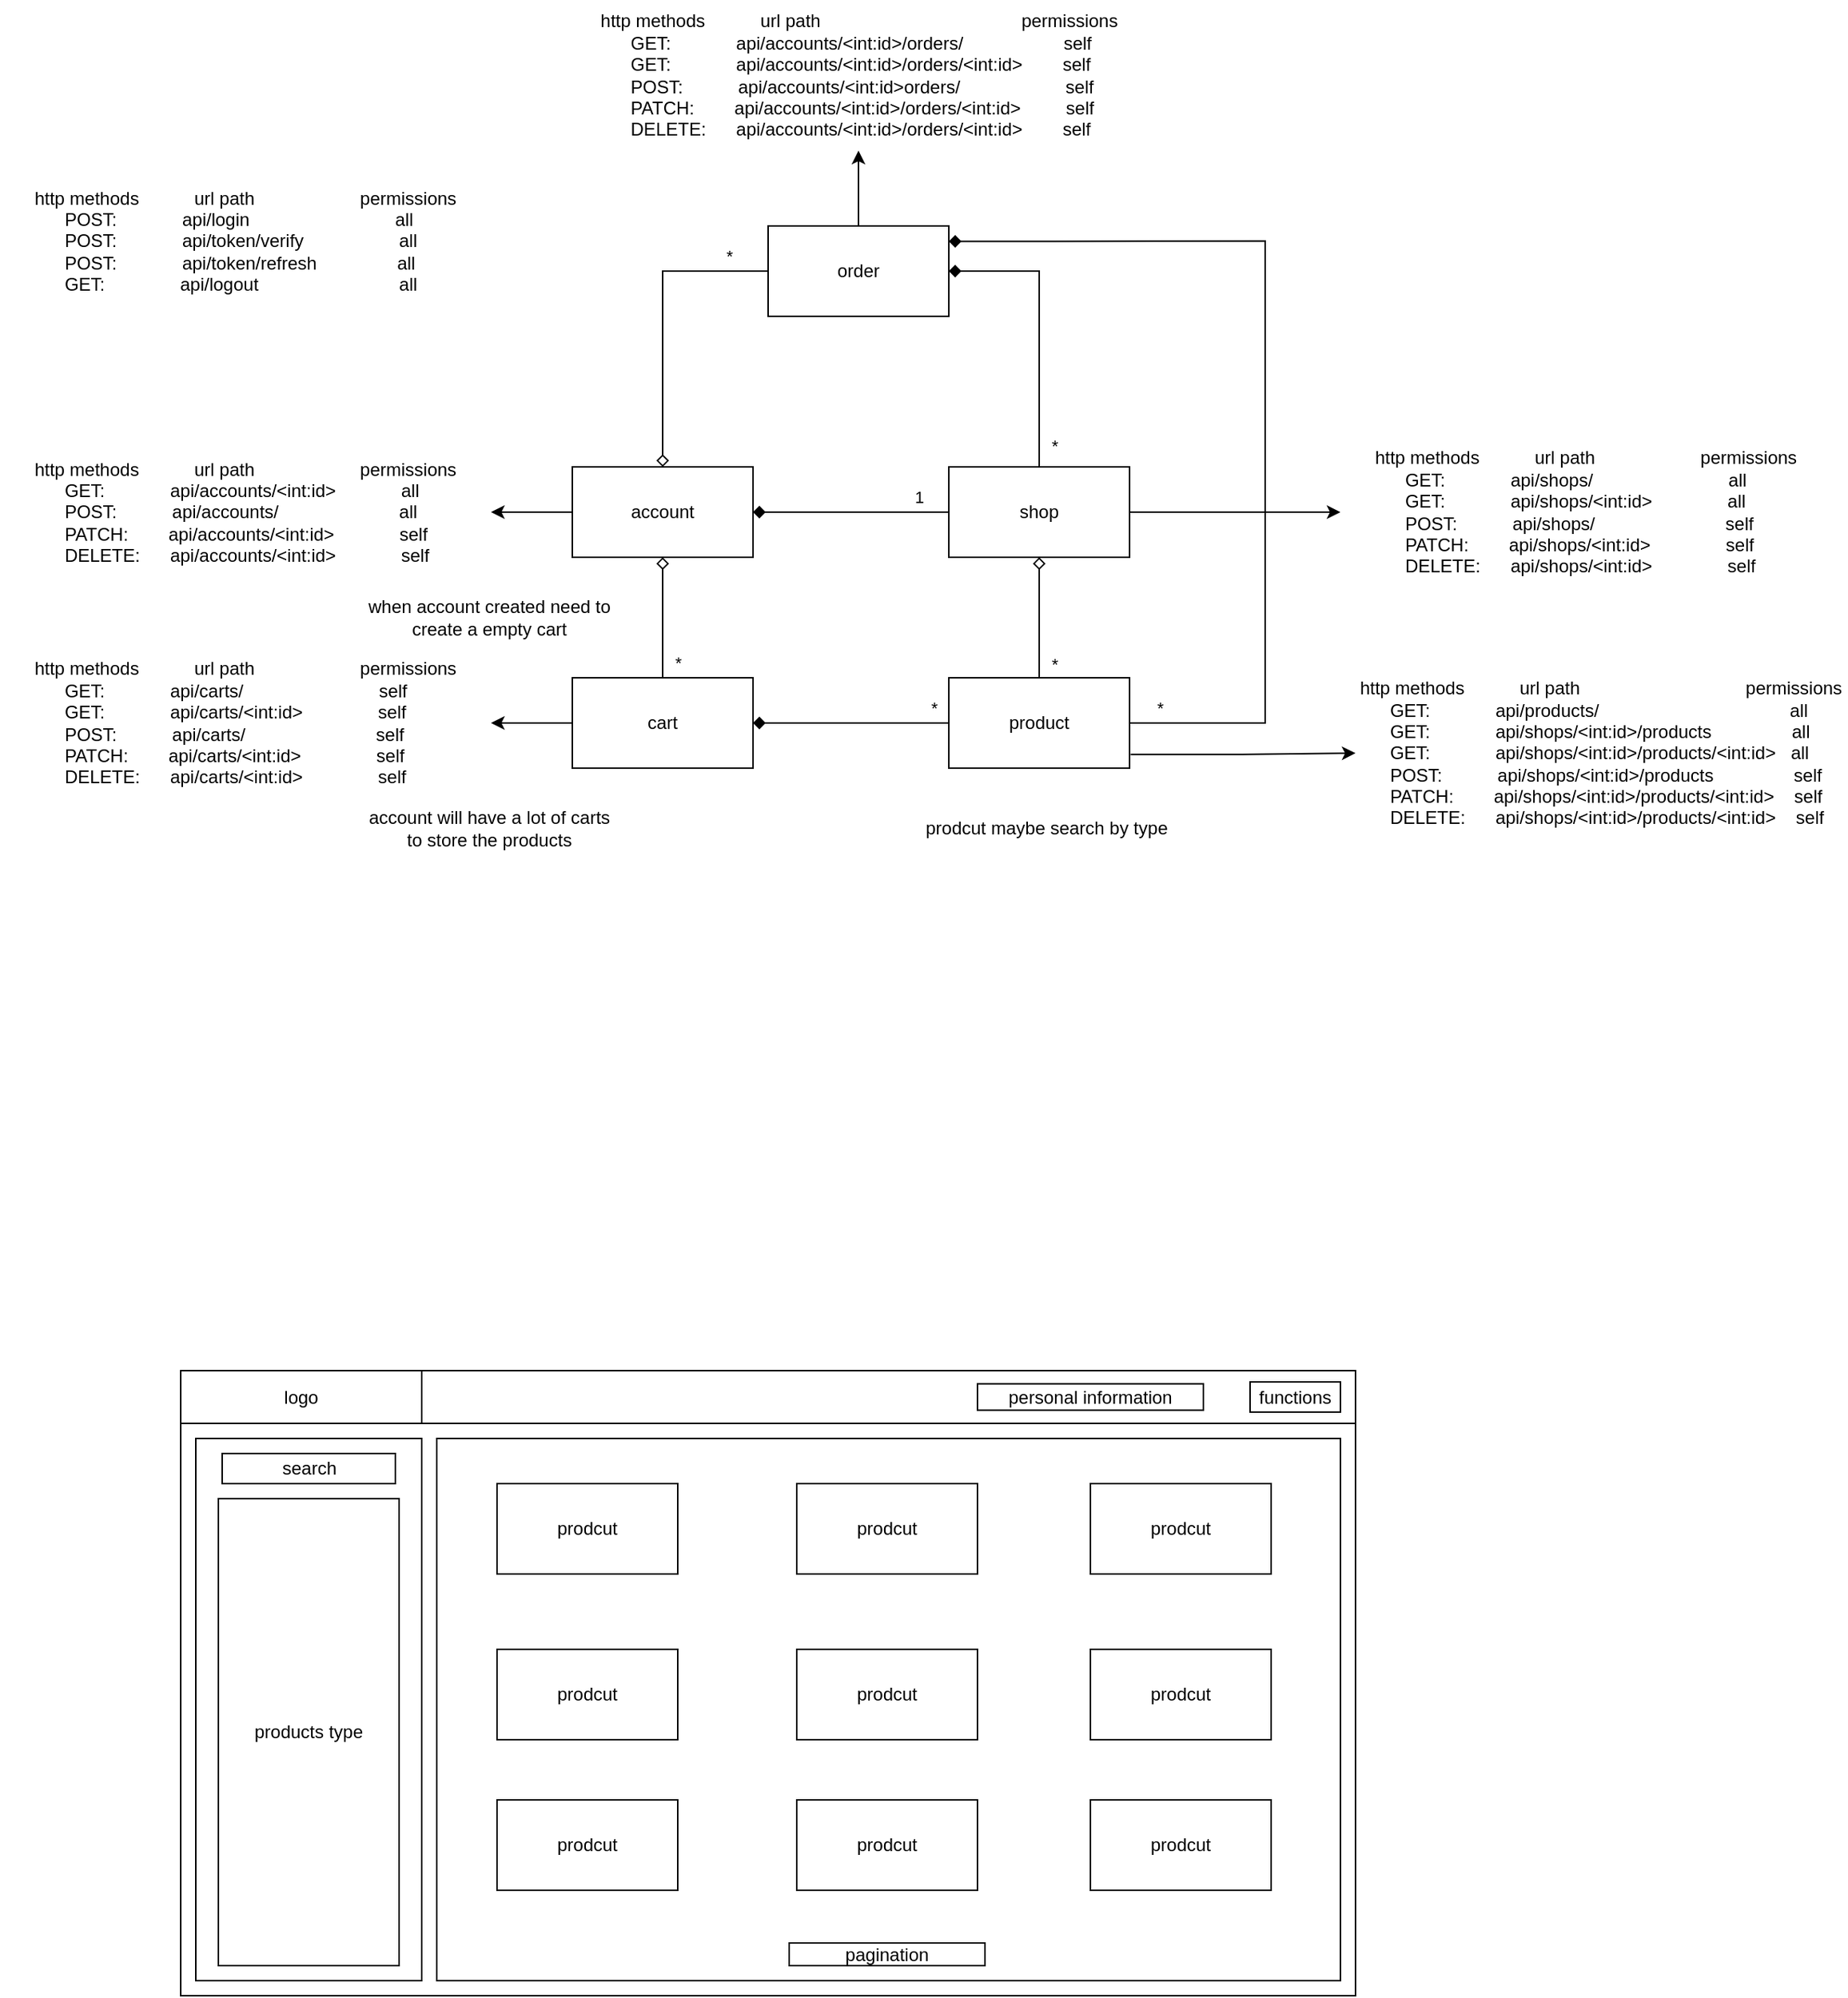 <mxfile version="23.0.1" type="device">
  <diagram name="Page-1" id="VYcgXIdefCV32Fq7KJBf">
    <mxGraphModel dx="1816" dy="1683" grid="1" gridSize="10" guides="1" tooltips="1" connect="1" arrows="1" fold="1" page="1" pageScale="1" pageWidth="827" pageHeight="1169" math="0" shadow="0">
      <root>
        <mxCell id="0" />
        <mxCell id="1" parent="0" />
        <mxCell id="0R7WOw7rcerozG9cEsu8-6" style="edgeStyle=orthogonalEdgeStyle;rounded=0;orthogonalLoop=1;jettySize=auto;html=1;entryX=0.5;entryY=0;entryDx=0;entryDy=0;startArrow=diamond;startFill=0;endArrow=none;endFill=0;" edge="1" parent="1" source="0R7WOw7rcerozG9cEsu8-1" target="0R7WOw7rcerozG9cEsu8-3">
          <mxGeometry relative="1" as="geometry" />
        </mxCell>
        <mxCell id="0R7WOw7rcerozG9cEsu8-7" value="*" style="edgeLabel;html=1;align=center;verticalAlign=middle;resizable=0;points=[];" vertex="1" connectable="0" parent="0R7WOw7rcerozG9cEsu8-6">
          <mxGeometry x="0.533" y="1" relative="1" as="geometry">
            <mxPoint x="9" y="9" as="offset" />
          </mxGeometry>
        </mxCell>
        <mxCell id="0R7WOw7rcerozG9cEsu8-109" style="edgeStyle=orthogonalEdgeStyle;rounded=0;orthogonalLoop=1;jettySize=auto;html=1;entryX=0;entryY=0.5;entryDx=0;entryDy=0;" edge="1" parent="1" source="0R7WOw7rcerozG9cEsu8-1" target="0R7WOw7rcerozG9cEsu8-108">
          <mxGeometry relative="1" as="geometry" />
        </mxCell>
        <mxCell id="0R7WOw7rcerozG9cEsu8-1" value="shop" style="whiteSpace=wrap;html=1;" vertex="1" parent="1">
          <mxGeometry x="310" y="230" width="120" height="60" as="geometry" />
        </mxCell>
        <mxCell id="0R7WOw7rcerozG9cEsu8-5" style="edgeStyle=orthogonalEdgeStyle;rounded=0;orthogonalLoop=1;jettySize=auto;html=1;entryX=0;entryY=0.5;entryDx=0;entryDy=0;endArrow=none;endFill=0;startArrow=diamond;startFill=1;" edge="1" parent="1" source="0R7WOw7rcerozG9cEsu8-2" target="0R7WOw7rcerozG9cEsu8-1">
          <mxGeometry relative="1" as="geometry" />
        </mxCell>
        <mxCell id="0R7WOw7rcerozG9cEsu8-19" value="1" style="edgeLabel;html=1;align=center;verticalAlign=middle;resizable=0;points=[];" vertex="1" connectable="0" parent="0R7WOw7rcerozG9cEsu8-5">
          <mxGeometry x="0.837" y="2" relative="1" as="geometry">
            <mxPoint x="-10" y="-8" as="offset" />
          </mxGeometry>
        </mxCell>
        <mxCell id="0R7WOw7rcerozG9cEsu8-8" style="edgeStyle=orthogonalEdgeStyle;rounded=0;orthogonalLoop=1;jettySize=auto;html=1;entryX=0.5;entryY=0;entryDx=0;entryDy=0;startArrow=diamond;startFill=0;endArrow=none;endFill=0;" edge="1" parent="1" source="0R7WOw7rcerozG9cEsu8-2" target="0R7WOw7rcerozG9cEsu8-11">
          <mxGeometry relative="1" as="geometry">
            <mxPoint x="130" y="370" as="targetPoint" />
          </mxGeometry>
        </mxCell>
        <mxCell id="0R7WOw7rcerozG9cEsu8-9" value="*" style="edgeLabel;html=1;align=center;verticalAlign=middle;resizable=0;points=[];" vertex="1" connectable="0" parent="0R7WOw7rcerozG9cEsu8-8">
          <mxGeometry x="0.673" y="1" relative="1" as="geometry">
            <mxPoint x="9" y="3" as="offset" />
          </mxGeometry>
        </mxCell>
        <mxCell id="0R7WOw7rcerozG9cEsu8-102" style="edgeStyle=orthogonalEdgeStyle;rounded=0;orthogonalLoop=1;jettySize=auto;html=1;entryX=1;entryY=0.5;entryDx=0;entryDy=0;" edge="1" parent="1" source="0R7WOw7rcerozG9cEsu8-2" target="0R7WOw7rcerozG9cEsu8-22">
          <mxGeometry relative="1" as="geometry" />
        </mxCell>
        <mxCell id="0R7WOw7rcerozG9cEsu8-2" value="account" style="whiteSpace=wrap;html=1;" vertex="1" parent="1">
          <mxGeometry x="60" y="230" width="120" height="60" as="geometry" />
        </mxCell>
        <mxCell id="0R7WOw7rcerozG9cEsu8-112" style="edgeStyle=orthogonalEdgeStyle;rounded=0;orthogonalLoop=1;jettySize=auto;html=1;entryX=0;entryY=0.5;entryDx=0;entryDy=0;exitX=1.006;exitY=0.848;exitDx=0;exitDy=0;exitPerimeter=0;" edge="1" parent="1" source="0R7WOw7rcerozG9cEsu8-3" target="0R7WOw7rcerozG9cEsu8-110">
          <mxGeometry relative="1" as="geometry" />
        </mxCell>
        <mxCell id="0R7WOw7rcerozG9cEsu8-3" value="product" style="whiteSpace=wrap;html=1;" vertex="1" parent="1">
          <mxGeometry x="310" y="370" width="120" height="60" as="geometry" />
        </mxCell>
        <mxCell id="0R7WOw7rcerozG9cEsu8-104" style="edgeStyle=orthogonalEdgeStyle;rounded=0;orthogonalLoop=1;jettySize=auto;html=1;entryX=1;entryY=0.5;entryDx=0;entryDy=0;" edge="1" parent="1" source="0R7WOw7rcerozG9cEsu8-11" target="0R7WOw7rcerozG9cEsu8-103">
          <mxGeometry relative="1" as="geometry" />
        </mxCell>
        <mxCell id="0R7WOw7rcerozG9cEsu8-11" value="cart" style="whiteSpace=wrap;html=1;" vertex="1" parent="1">
          <mxGeometry x="60" y="370" width="120" height="60" as="geometry" />
        </mxCell>
        <mxCell id="0R7WOw7rcerozG9cEsu8-13" style="edgeStyle=orthogonalEdgeStyle;rounded=0;orthogonalLoop=1;jettySize=auto;html=1;entryX=0.5;entryY=0;entryDx=0;entryDy=0;endArrow=diamond;endFill=0;" edge="1" parent="1" source="0R7WOw7rcerozG9cEsu8-12" target="0R7WOw7rcerozG9cEsu8-2">
          <mxGeometry relative="1" as="geometry" />
        </mxCell>
        <mxCell id="0R7WOw7rcerozG9cEsu8-14" value="*" style="edgeLabel;html=1;align=center;verticalAlign=middle;resizable=0;points=[];" vertex="1" connectable="0" parent="0R7WOw7rcerozG9cEsu8-13">
          <mxGeometry x="-0.639" relative="1" as="geometry">
            <mxPoint x="10" y="-10" as="offset" />
          </mxGeometry>
        </mxCell>
        <mxCell id="0R7WOw7rcerozG9cEsu8-15" style="edgeStyle=orthogonalEdgeStyle;rounded=0;orthogonalLoop=1;jettySize=auto;html=1;entryX=0;entryY=0.5;entryDx=0;entryDy=0;startArrow=diamond;startFill=1;endArrow=none;endFill=0;exitX=1;exitY=0.5;exitDx=0;exitDy=0;" edge="1" parent="1" source="0R7WOw7rcerozG9cEsu8-11" target="0R7WOw7rcerozG9cEsu8-3">
          <mxGeometry relative="1" as="geometry" />
        </mxCell>
        <mxCell id="0R7WOw7rcerozG9cEsu8-16" value="*" style="edgeLabel;html=1;align=center;verticalAlign=middle;resizable=0;points=[];" vertex="1" connectable="0" parent="0R7WOw7rcerozG9cEsu8-15">
          <mxGeometry x="0.954" y="-1" relative="1" as="geometry">
            <mxPoint x="-7" y="-11" as="offset" />
          </mxGeometry>
        </mxCell>
        <mxCell id="0R7WOw7rcerozG9cEsu8-115" style="edgeStyle=orthogonalEdgeStyle;rounded=0;orthogonalLoop=1;jettySize=auto;html=1;entryX=0.5;entryY=1;entryDx=0;entryDy=0;" edge="1" parent="1" source="0R7WOw7rcerozG9cEsu8-12" target="0R7WOw7rcerozG9cEsu8-114">
          <mxGeometry relative="1" as="geometry" />
        </mxCell>
        <mxCell id="0R7WOw7rcerozG9cEsu8-12" value="order" style="whiteSpace=wrap;html=1;" vertex="1" parent="1">
          <mxGeometry x="190" y="70" width="120" height="60" as="geometry" />
        </mxCell>
        <mxCell id="0R7WOw7rcerozG9cEsu8-17" style="edgeStyle=orthogonalEdgeStyle;rounded=0;orthogonalLoop=1;jettySize=auto;html=1;entryX=0.5;entryY=0;entryDx=0;entryDy=0;endArrow=none;endFill=0;startArrow=diamond;startFill=1;exitX=1;exitY=0.5;exitDx=0;exitDy=0;" edge="1" parent="1" source="0R7WOw7rcerozG9cEsu8-12" target="0R7WOw7rcerozG9cEsu8-1">
          <mxGeometry relative="1" as="geometry">
            <mxPoint x="190" y="270" as="sourcePoint" />
            <mxPoint x="320" y="270" as="targetPoint" />
          </mxGeometry>
        </mxCell>
        <mxCell id="0R7WOw7rcerozG9cEsu8-18" value="*" style="edgeLabel;html=1;align=center;verticalAlign=middle;resizable=0;points=[];" vertex="1" connectable="0" parent="0R7WOw7rcerozG9cEsu8-17">
          <mxGeometry x="0.845" relative="1" as="geometry">
            <mxPoint x="10" as="offset" />
          </mxGeometry>
        </mxCell>
        <mxCell id="0R7WOw7rcerozG9cEsu8-20" style="edgeStyle=orthogonalEdgeStyle;rounded=0;orthogonalLoop=1;jettySize=auto;html=1;entryX=1;entryY=0.5;entryDx=0;entryDy=0;endArrow=none;endFill=0;startArrow=diamond;startFill=1;exitX=0.999;exitY=0.171;exitDx=0;exitDy=0;exitPerimeter=0;" edge="1" parent="1">
          <mxGeometry relative="1" as="geometry">
            <mxPoint x="310.0" y="80.26" as="sourcePoint" />
            <mxPoint x="430.12" y="400" as="targetPoint" />
            <Array as="points">
              <mxPoint x="380" y="80" />
              <mxPoint x="520" y="80" />
              <mxPoint x="520" y="400" />
            </Array>
          </mxGeometry>
        </mxCell>
        <mxCell id="0R7WOw7rcerozG9cEsu8-21" value="*" style="edgeLabel;html=1;align=center;verticalAlign=middle;resizable=0;points=[];" vertex="1" connectable="0" parent="0R7WOw7rcerozG9cEsu8-20">
          <mxGeometry x="0.845" relative="1" as="geometry">
            <mxPoint x="-28" y="-10" as="offset" />
          </mxGeometry>
        </mxCell>
        <mxCell id="0R7WOw7rcerozG9cEsu8-22" value="&lt;div style=&quot;text-align: left;&quot;&gt;&lt;span style=&quot;background-color: initial;&quot;&gt;http methods&amp;nbsp; &amp;nbsp; &amp;nbsp; &amp;nbsp; &amp;nbsp; &amp;nbsp;url path&amp;nbsp; &amp;nbsp; &amp;nbsp; &amp;nbsp; &amp;nbsp; &amp;nbsp; &amp;nbsp; &amp;nbsp; &amp;nbsp; &amp;nbsp; &amp;nbsp;permissions&lt;/span&gt;&lt;/div&gt;&lt;div style=&quot;text-align: left;&quot;&gt;&lt;span style=&quot;background-color: initial;&quot;&gt;&amp;nbsp; &amp;nbsp; &amp;nbsp;&amp;nbsp;&lt;/span&gt;&lt;span style=&quot;background-color: initial;&quot;&gt;GET:&amp;nbsp; &amp;nbsp; &amp;nbsp; &amp;nbsp; &amp;nbsp; &amp;nbsp; &amp;nbsp;api/accounts/&amp;lt;int:id&amp;gt;&amp;nbsp; &amp;nbsp; &amp;nbsp; &amp;nbsp; &amp;nbsp; &amp;nbsp; &amp;nbsp;all&lt;/span&gt;&lt;/div&gt;&lt;div style=&quot;text-align: left;&quot;&gt;&lt;span style=&quot;background-color: initial;&quot;&gt;&amp;nbsp; &amp;nbsp; &amp;nbsp; POST:&amp;nbsp; &amp;nbsp; &amp;nbsp; &amp;nbsp; &amp;nbsp; &amp;nbsp;api/accounts/&amp;nbsp; &amp;nbsp; &amp;nbsp; &amp;nbsp; &amp;nbsp; &amp;nbsp; &amp;nbsp; &amp;nbsp; &amp;nbsp; &amp;nbsp; &amp;nbsp; &amp;nbsp; all&lt;/span&gt;&lt;/div&gt;&lt;div style=&quot;text-align: left;&quot;&gt;&lt;span style=&quot;background-color: initial;&quot;&gt;&amp;nbsp; &amp;nbsp; &amp;nbsp; PATCH:&amp;nbsp; &amp;nbsp; &amp;nbsp; &amp;nbsp; api/accounts/&amp;lt;int:id&amp;gt;&amp;nbsp; &amp;nbsp; &amp;nbsp; &amp;nbsp; &amp;nbsp; &amp;nbsp; &amp;nbsp;self&lt;/span&gt;&lt;/div&gt;&lt;div style=&quot;text-align: left;&quot;&gt;&lt;span style=&quot;background-color: initial;&quot;&gt;&amp;nbsp; &amp;nbsp; &amp;nbsp; DELETE:&amp;nbsp; &amp;nbsp; &amp;nbsp; api/accounts/&amp;lt;int:id&amp;gt;&amp;nbsp; &amp;nbsp; &amp;nbsp; &amp;nbsp; &amp;nbsp; &amp;nbsp; &amp;nbsp;self&lt;/span&gt;&lt;/div&gt;" style="text;html=1;strokeColor=none;fillColor=none;align=center;verticalAlign=middle;whiteSpace=wrap;rounded=0;" vertex="1" parent="1">
          <mxGeometry x="-320" y="210" width="326" height="100" as="geometry" />
        </mxCell>
        <mxCell id="0R7WOw7rcerozG9cEsu8-101" value="" style="shape=partialRectangle;html=1;whiteSpace=wrap;connectable=0;strokeColor=inherit;overflow=hidden;fillColor=none;top=0;left=0;bottom=0;right=0;pointerEvents=1;fontSize=16;" vertex="1" parent="1">
          <mxGeometry x="380" y="995" width="84" height="60" as="geometry">
            <mxRectangle width="84" height="60" as="alternateBounds" />
          </mxGeometry>
        </mxCell>
        <mxCell id="0R7WOw7rcerozG9cEsu8-103" value="&lt;div style=&quot;text-align: left;&quot;&gt;&lt;span style=&quot;background-color: initial;&quot;&gt;http methods&amp;nbsp; &amp;nbsp; &amp;nbsp; &amp;nbsp; &amp;nbsp; &amp;nbsp;url path&amp;nbsp; &amp;nbsp; &amp;nbsp; &amp;nbsp; &amp;nbsp; &amp;nbsp; &amp;nbsp; &amp;nbsp; &amp;nbsp; &amp;nbsp; &amp;nbsp;permissions&lt;/span&gt;&lt;/div&gt;&lt;div style=&quot;text-align: left;&quot;&gt;&lt;span style=&quot;background-color: initial;&quot;&gt;&amp;nbsp; &amp;nbsp; &amp;nbsp; GET:&amp;nbsp; &amp;nbsp; &amp;nbsp; &amp;nbsp; &amp;nbsp; &amp;nbsp; &amp;nbsp;api/carts/&amp;nbsp; &amp;nbsp; &amp;nbsp; &amp;nbsp; &amp;nbsp; &amp;nbsp; &amp;nbsp; &amp;nbsp; &amp;nbsp; &amp;nbsp; &amp;nbsp; &amp;nbsp; &amp;nbsp; &amp;nbsp;self&lt;/span&gt;&lt;/div&gt;&lt;div style=&quot;text-align: left;&quot;&gt;&lt;span style=&quot;background-color: initial;&quot;&gt;&amp;nbsp; &amp;nbsp; &amp;nbsp; GET:&amp;nbsp; &amp;nbsp; &amp;nbsp; &amp;nbsp; &amp;nbsp; &amp;nbsp; &amp;nbsp;api/carts/&amp;lt;int:id&amp;gt;&amp;nbsp; &amp;nbsp; &amp;nbsp; &amp;nbsp; &amp;nbsp; &amp;nbsp; &amp;nbsp; &amp;nbsp;self&lt;/span&gt;&lt;/div&gt;&lt;div style=&quot;text-align: left;&quot;&gt;&lt;span style=&quot;background-color: initial;&quot;&gt;&amp;nbsp; &amp;nbsp; &amp;nbsp; POST:&amp;nbsp; &amp;nbsp; &amp;nbsp; &amp;nbsp; &amp;nbsp; &amp;nbsp;api/carts/&amp;nbsp; &amp;nbsp; &amp;nbsp; &amp;nbsp; &amp;nbsp; &amp;nbsp; &amp;nbsp; &amp;nbsp; &amp;nbsp; &amp;nbsp; &amp;nbsp; &amp;nbsp; &amp;nbsp; self&lt;/span&gt;&lt;/div&gt;&lt;div style=&quot;text-align: left;&quot;&gt;&lt;span style=&quot;background-color: initial;&quot;&gt;&amp;nbsp; &amp;nbsp; &amp;nbsp; PATCH:&amp;nbsp; &amp;nbsp; &amp;nbsp; &amp;nbsp; api/carts/&amp;lt;int:id&amp;gt;&amp;nbsp; &amp;nbsp; &amp;nbsp; &amp;nbsp; &amp;nbsp; &amp;nbsp; &amp;nbsp; &amp;nbsp;self&lt;/span&gt;&lt;/div&gt;&lt;div style=&quot;text-align: left;&quot;&gt;&lt;span style=&quot;background-color: initial;&quot;&gt;&amp;nbsp; &amp;nbsp; &amp;nbsp; DELETE:&amp;nbsp; &amp;nbsp; &amp;nbsp; api/carts/&amp;lt;int:id&amp;gt;&amp;nbsp; &amp;nbsp; &amp;nbsp; &amp;nbsp; &amp;nbsp; &amp;nbsp; &amp;nbsp; &amp;nbsp;self&lt;/span&gt;&lt;/div&gt;" style="text;html=1;strokeColor=none;fillColor=none;align=center;verticalAlign=middle;whiteSpace=wrap;rounded=0;" vertex="1" parent="1">
          <mxGeometry x="-320" y="350" width="326" height="100" as="geometry" />
        </mxCell>
        <mxCell id="0R7WOw7rcerozG9cEsu8-105" value="when account created need to create a empty cart" style="text;html=1;strokeColor=none;fillColor=none;align=center;verticalAlign=middle;whiteSpace=wrap;rounded=0;" vertex="1" parent="1">
          <mxGeometry x="-80" y="310" width="170" height="40" as="geometry" />
        </mxCell>
        <mxCell id="0R7WOw7rcerozG9cEsu8-107" value="account will have a lot of carts to store the products" style="text;html=1;strokeColor=none;fillColor=none;align=center;verticalAlign=middle;whiteSpace=wrap;rounded=0;" vertex="1" parent="1">
          <mxGeometry x="-80" y="450" width="170" height="40" as="geometry" />
        </mxCell>
        <mxCell id="0R7WOw7rcerozG9cEsu8-108" value="&lt;div style=&quot;text-align: left;&quot;&gt;&lt;span style=&quot;background-color: initial;&quot;&gt;http methods&amp;nbsp; &amp;nbsp; &amp;nbsp; &amp;nbsp; &amp;nbsp; &amp;nbsp;url path&amp;nbsp; &amp;nbsp; &amp;nbsp; &amp;nbsp; &amp;nbsp; &amp;nbsp; &amp;nbsp; &amp;nbsp; &amp;nbsp; &amp;nbsp; &amp;nbsp;permissions&lt;/span&gt;&lt;/div&gt;&lt;div style=&quot;text-align: left;&quot;&gt;&lt;span style=&quot;background-color: initial;&quot;&gt;&amp;nbsp; &amp;nbsp; &amp;nbsp; GET:&amp;nbsp; &amp;nbsp; &amp;nbsp; &amp;nbsp; &amp;nbsp; &amp;nbsp; &amp;nbsp;api/shops/&amp;nbsp; &amp;nbsp; &amp;nbsp; &amp;nbsp; &amp;nbsp; &amp;nbsp; &amp;nbsp; &amp;nbsp; &amp;nbsp; &amp;nbsp; &amp;nbsp; &amp;nbsp; &amp;nbsp; &amp;nbsp;all&lt;/span&gt;&lt;/div&gt;&lt;div style=&quot;text-align: left;&quot;&gt;&lt;span style=&quot;background-color: initial;&quot;&gt;&amp;nbsp; &amp;nbsp; &amp;nbsp; GET:&amp;nbsp; &amp;nbsp; &amp;nbsp; &amp;nbsp; &amp;nbsp; &amp;nbsp; &amp;nbsp;api/shops/&amp;lt;int:id&amp;gt;&amp;nbsp; &amp;nbsp; &amp;nbsp; &amp;nbsp; &amp;nbsp; &amp;nbsp; &amp;nbsp; &amp;nbsp;all&lt;/span&gt;&lt;/div&gt;&lt;div style=&quot;text-align: left;&quot;&gt;&lt;span style=&quot;background-color: initial;&quot;&gt;&amp;nbsp; &amp;nbsp; &amp;nbsp; POST:&amp;nbsp; &amp;nbsp; &amp;nbsp; &amp;nbsp; &amp;nbsp; &amp;nbsp;api/shops/&amp;nbsp; &amp;nbsp; &amp;nbsp; &amp;nbsp; &amp;nbsp; &amp;nbsp; &amp;nbsp; &amp;nbsp; &amp;nbsp; &amp;nbsp; &amp;nbsp; &amp;nbsp; &amp;nbsp; self&lt;/span&gt;&lt;/div&gt;&lt;div style=&quot;text-align: left;&quot;&gt;&lt;span style=&quot;background-color: initial;&quot;&gt;&amp;nbsp; &amp;nbsp; &amp;nbsp; PATCH:&amp;nbsp; &amp;nbsp; &amp;nbsp; &amp;nbsp; api/shops/&amp;lt;int:id&amp;gt;&amp;nbsp; &amp;nbsp; &amp;nbsp; &amp;nbsp; &amp;nbsp; &amp;nbsp; &amp;nbsp; &amp;nbsp;self&lt;/span&gt;&lt;/div&gt;&lt;div style=&quot;text-align: left;&quot;&gt;&lt;span style=&quot;background-color: initial;&quot;&gt;&amp;nbsp; &amp;nbsp; &amp;nbsp; DELETE:&amp;nbsp; &amp;nbsp; &amp;nbsp; api/shops/&amp;lt;int:id&amp;gt;&amp;nbsp; &amp;nbsp; &amp;nbsp; &amp;nbsp; &amp;nbsp; &amp;nbsp; &amp;nbsp; &amp;nbsp;self&lt;/span&gt;&lt;/div&gt;" style="text;html=1;strokeColor=none;fillColor=none;align=center;verticalAlign=middle;whiteSpace=wrap;rounded=0;" vertex="1" parent="1">
          <mxGeometry x="570" y="210" width="326" height="100" as="geometry" />
        </mxCell>
        <mxCell id="0R7WOw7rcerozG9cEsu8-110" value="&lt;div style=&quot;text-align: left;&quot;&gt;&lt;span style=&quot;background-color: initial;&quot;&gt;http methods&amp;nbsp; &amp;nbsp; &amp;nbsp; &amp;nbsp; &amp;nbsp; &amp;nbsp;url path&amp;nbsp; &amp;nbsp; &amp;nbsp; &amp;nbsp; &amp;nbsp; &amp;nbsp; &amp;nbsp; &amp;nbsp; &amp;nbsp; &amp;nbsp; &amp;nbsp; &amp;nbsp; &amp;nbsp; &amp;nbsp; &amp;nbsp; &amp;nbsp; &amp;nbsp;permissions&lt;/span&gt;&lt;/div&gt;&lt;div style=&quot;text-align: left;&quot;&gt;&lt;span style=&quot;background-color: initial;&quot;&gt;&amp;nbsp; &amp;nbsp; &amp;nbsp; GET:&amp;nbsp; &amp;nbsp; &amp;nbsp; &amp;nbsp; &amp;nbsp; &amp;nbsp; &amp;nbsp;api/products/&amp;nbsp; &amp;nbsp; &amp;nbsp; &amp;nbsp; &amp;nbsp; &amp;nbsp; &amp;nbsp; &amp;nbsp; &amp;nbsp; &amp;nbsp; &amp;nbsp; &amp;nbsp; &amp;nbsp; &amp;nbsp; &amp;nbsp; &amp;nbsp; &amp;nbsp; &amp;nbsp; &amp;nbsp; all&lt;/span&gt;&lt;/div&gt;&lt;div style=&quot;text-align: left;&quot;&gt;&amp;nbsp; &amp;nbsp; &amp;nbsp; GET:&amp;nbsp; &amp;nbsp; &amp;nbsp; &amp;nbsp; &amp;nbsp; &amp;nbsp; &amp;nbsp;api/shops/&amp;lt;int:id&amp;gt;/products&amp;nbsp; &amp;nbsp; &amp;nbsp; &amp;nbsp; &amp;nbsp; &amp;nbsp; &amp;nbsp; &amp;nbsp; all&lt;/div&gt;&lt;div style=&quot;text-align: left;&quot;&gt;&amp;nbsp; &amp;nbsp; &amp;nbsp; GET:&amp;nbsp; &amp;nbsp; &amp;nbsp; &amp;nbsp; &amp;nbsp; &amp;nbsp; &amp;nbsp;api/shops/&amp;lt;int:id&amp;gt;/products/&amp;lt;int:id&amp;gt;&amp;nbsp; &amp;nbsp;all&lt;/div&gt;&lt;div style=&quot;text-align: left;&quot;&gt;&lt;span style=&quot;background-color: initial;&quot;&gt;&amp;nbsp; &amp;nbsp; &amp;nbsp; POST:&amp;nbsp; &amp;nbsp; &amp;nbsp; &amp;nbsp; &amp;nbsp; &amp;nbsp;api/shops/&amp;lt;int:id&amp;gt;/products&amp;nbsp; &amp;nbsp; &amp;nbsp; &amp;nbsp; &amp;nbsp; &amp;nbsp; &amp;nbsp; &amp;nbsp; self&lt;/span&gt;&lt;/div&gt;&lt;div style=&quot;text-align: left;&quot;&gt;&amp;nbsp; &amp;nbsp; &amp;nbsp; PATCH:&amp;nbsp; &amp;nbsp; &amp;nbsp; &amp;nbsp; api/shops/&amp;lt;int:id&amp;gt;/products&lt;span style=&quot;background-color: initial;&quot;&gt;/&amp;lt;int:id&amp;gt;&amp;nbsp; &amp;nbsp; self&lt;/span&gt;&lt;/div&gt;&lt;div style=&quot;text-align: left;&quot;&gt;&amp;nbsp; &amp;nbsp; &amp;nbsp; DELETE:&amp;nbsp; &amp;nbsp; &amp;nbsp;&amp;nbsp;api/shops/&amp;lt;int:id&amp;gt;/products&lt;span style=&quot;border-color: var(--border-color); background-color: initial;&quot;&gt;/&amp;lt;int:id&amp;gt;&lt;/span&gt;&lt;span style=&quot;background-color: initial;&quot;&gt;&amp;nbsp; &amp;nbsp; self&lt;/span&gt;&lt;/div&gt;" style="text;html=1;strokeColor=none;fillColor=none;align=center;verticalAlign=middle;whiteSpace=wrap;rounded=0;" vertex="1" parent="1">
          <mxGeometry x="580" y="370" width="326" height="100" as="geometry" />
        </mxCell>
        <mxCell id="0R7WOw7rcerozG9cEsu8-113" value="prodcut maybe search by type" style="text;html=1;strokeColor=none;fillColor=none;align=center;verticalAlign=middle;whiteSpace=wrap;rounded=0;" vertex="1" parent="1">
          <mxGeometry x="290" y="450" width="170" height="40" as="geometry" />
        </mxCell>
        <mxCell id="0R7WOw7rcerozG9cEsu8-114" value="&lt;div style=&quot;text-align: left;&quot;&gt;&lt;span style=&quot;background-color: initial;&quot;&gt;http methods&amp;nbsp; &amp;nbsp; &amp;nbsp; &amp;nbsp; &amp;nbsp; &amp;nbsp;url path&amp;nbsp; &amp;nbsp; &amp;nbsp; &amp;nbsp; &amp;nbsp; &amp;nbsp; &amp;nbsp; &amp;nbsp; &amp;nbsp; &amp;nbsp; &amp;nbsp; &amp;nbsp; &amp;nbsp; &amp;nbsp; &amp;nbsp; &amp;nbsp; &amp;nbsp; &amp;nbsp; &amp;nbsp; &amp;nbsp; permissions&lt;/span&gt;&lt;/div&gt;&lt;div style=&quot;text-align: left;&quot;&gt;&lt;span style=&quot;background-color: initial;&quot;&gt;&amp;nbsp; &amp;nbsp; &amp;nbsp; GET:&amp;nbsp; &amp;nbsp; &amp;nbsp; &amp;nbsp; &amp;nbsp; &amp;nbsp; &amp;nbsp;api/accounts/&amp;lt;int:id&amp;gt;/orders/&amp;nbsp; &amp;nbsp; &amp;nbsp; &amp;nbsp; &amp;nbsp; &amp;nbsp; &amp;nbsp; &amp;nbsp; &amp;nbsp; &amp;nbsp; self&lt;/span&gt;&lt;/div&gt;&lt;div style=&quot;text-align: left;&quot;&gt;&amp;nbsp; &amp;nbsp; &amp;nbsp; GET:&amp;nbsp; &amp;nbsp; &amp;nbsp; &amp;nbsp; &amp;nbsp; &amp;nbsp; &amp;nbsp;api/accounts/&amp;lt;int:id&amp;gt;/&lt;span style=&quot;background-color: initial;&quot;&gt;orders/&amp;lt;int:id&amp;gt;&amp;nbsp; &amp;nbsp; &amp;nbsp; &amp;nbsp; self&lt;/span&gt;&lt;/div&gt;&lt;div style=&quot;text-align: left;&quot;&gt;&lt;span style=&quot;background-color: initial;&quot;&gt;&amp;nbsp; &amp;nbsp; &amp;nbsp; POST:&amp;nbsp; &amp;nbsp; &amp;nbsp; &amp;nbsp; &amp;nbsp; &amp;nbsp;api/accounts/&amp;lt;int:id&amp;gt;orders/&amp;nbsp; &amp;nbsp; &amp;nbsp; &amp;nbsp; &amp;nbsp; &amp;nbsp; &amp;nbsp; &amp;nbsp; &amp;nbsp; &amp;nbsp; &amp;nbsp;self&lt;/span&gt;&lt;/div&gt;&lt;div style=&quot;text-align: left;&quot;&gt;&lt;span style=&quot;background-color: initial;&quot;&gt;&amp;nbsp; &amp;nbsp; &amp;nbsp; PATCH:&amp;nbsp; &amp;nbsp; &amp;nbsp; &amp;nbsp; api/accounts/&amp;lt;int:id&amp;gt;/orders/&amp;lt;int:id&amp;gt;&amp;nbsp; &amp;nbsp; &amp;nbsp; &amp;nbsp; &amp;nbsp;self&lt;/span&gt;&lt;/div&gt;&lt;div style=&quot;text-align: left;&quot;&gt;&lt;span style=&quot;background-color: initial;&quot;&gt;&amp;nbsp; &amp;nbsp; &amp;nbsp; DELETE:&amp;nbsp; &amp;nbsp; &amp;nbsp; api/accounts/&amp;lt;int:id&amp;gt;/orders/&amp;lt;int:id&amp;gt;&amp;nbsp; &amp;nbsp; &amp;nbsp; &amp;nbsp; self&lt;/span&gt;&lt;/div&gt;" style="text;html=1;strokeColor=none;fillColor=none;align=center;verticalAlign=middle;whiteSpace=wrap;rounded=0;" vertex="1" parent="1">
          <mxGeometry x="38.5" y="-80" width="423" height="100" as="geometry" />
        </mxCell>
        <mxCell id="0R7WOw7rcerozG9cEsu8-116" value="&lt;div style=&quot;text-align: left;&quot;&gt;&lt;span style=&quot;background-color: initial;&quot;&gt;http methods&amp;nbsp; &amp;nbsp; &amp;nbsp; &amp;nbsp; &amp;nbsp; &amp;nbsp;url path&amp;nbsp; &amp;nbsp; &amp;nbsp; &amp;nbsp; &amp;nbsp; &amp;nbsp; &amp;nbsp; &amp;nbsp; &amp;nbsp; &amp;nbsp; &amp;nbsp;permissions&lt;/span&gt;&lt;/div&gt;&lt;div style=&quot;text-align: left;&quot;&gt;&lt;span style=&quot;background-color: initial;&quot;&gt;&amp;nbsp; &amp;nbsp; &amp;nbsp; POST&lt;/span&gt;&lt;span style=&quot;background-color: initial;&quot;&gt;:&amp;nbsp; &amp;nbsp; &amp;nbsp; &amp;nbsp; &amp;nbsp; &amp;nbsp; &amp;nbsp;api/login&amp;nbsp; &amp;nbsp; &amp;nbsp; &amp;nbsp; &amp;nbsp; &amp;nbsp; &amp;nbsp; &amp;nbsp; &amp;nbsp; &amp;nbsp; &amp;nbsp; &amp;nbsp; &amp;nbsp; &amp;nbsp; &amp;nbsp;all&lt;/span&gt;&lt;/div&gt;&lt;div style=&quot;text-align: left;&quot;&gt;&lt;span style=&quot;background-color: initial;&quot;&gt;&amp;nbsp; &amp;nbsp; &amp;nbsp; POST:&amp;nbsp; &amp;nbsp; &amp;nbsp; &amp;nbsp; &amp;nbsp; &amp;nbsp; &amp;nbsp;api/token/verify&amp;nbsp; &amp;nbsp; &amp;nbsp; &amp;nbsp; &amp;nbsp; &amp;nbsp; &amp;nbsp; &amp;nbsp; &amp;nbsp; &amp;nbsp;all&lt;/span&gt;&lt;/div&gt;&lt;div style=&quot;text-align: left;&quot;&gt;&lt;span style=&quot;background-color: initial;&quot;&gt;&amp;nbsp; &amp;nbsp; &amp;nbsp; POST:&amp;nbsp; &amp;nbsp; &amp;nbsp; &amp;nbsp; &amp;nbsp; &amp;nbsp; &amp;nbsp;api/token/refresh&amp;nbsp; &amp;nbsp; &amp;nbsp; &amp;nbsp; &amp;nbsp; &amp;nbsp; &amp;nbsp; &amp;nbsp; all&lt;/span&gt;&lt;/div&gt;&lt;div style=&quot;text-align: left;&quot;&gt;&lt;span style=&quot;background-color: initial;&quot;&gt;&amp;nbsp; &amp;nbsp; &amp;nbsp; GET:&amp;nbsp; &amp;nbsp; &amp;nbsp; &amp;nbsp; &amp;nbsp; &amp;nbsp; &amp;nbsp; &amp;nbsp;api/logout&amp;nbsp; &amp;nbsp; &amp;nbsp; &amp;nbsp; &amp;nbsp; &amp;nbsp; &amp;nbsp; &amp;nbsp; &amp;nbsp; &amp;nbsp; &amp;nbsp; &amp;nbsp; &amp;nbsp; &amp;nbsp; all&lt;/span&gt;&lt;/div&gt;" style="text;html=1;strokeColor=none;fillColor=none;align=center;verticalAlign=middle;whiteSpace=wrap;rounded=0;" vertex="1" parent="1">
          <mxGeometry x="-320" y="30" width="326" height="100" as="geometry" />
        </mxCell>
        <mxCell id="0R7WOw7rcerozG9cEsu8-117" value="" style="rounded=0;whiteSpace=wrap;html=1;" vertex="1" parent="1">
          <mxGeometry x="-200" y="830" width="780" height="415" as="geometry" />
        </mxCell>
        <mxCell id="0R7WOw7rcerozG9cEsu8-118" value="" style="rounded=0;whiteSpace=wrap;html=1;" vertex="1" parent="1">
          <mxGeometry x="-190" y="875" width="150" height="360" as="geometry" />
        </mxCell>
        <mxCell id="0R7WOw7rcerozG9cEsu8-119" value="" style="rounded=0;whiteSpace=wrap;html=1;" vertex="1" parent="1">
          <mxGeometry x="-30" y="875" width="600" height="360" as="geometry" />
        </mxCell>
        <mxCell id="0R7WOw7rcerozG9cEsu8-120" value="" style="rounded=0;whiteSpace=wrap;html=1;" vertex="1" parent="1">
          <mxGeometry x="-200" y="830" width="780" height="35" as="geometry" />
        </mxCell>
        <mxCell id="0R7WOw7rcerozG9cEsu8-121" value="functions" style="rounded=0;whiteSpace=wrap;html=1;" vertex="1" parent="1">
          <mxGeometry x="510" y="837.5" width="60" height="20" as="geometry" />
        </mxCell>
        <mxCell id="0R7WOw7rcerozG9cEsu8-122" value="logo" style="rounded=0;whiteSpace=wrap;html=1;" vertex="1" parent="1">
          <mxGeometry x="-200" y="830" width="160" height="35" as="geometry" />
        </mxCell>
        <mxCell id="0R7WOw7rcerozG9cEsu8-123" value="personal information" style="rounded=0;whiteSpace=wrap;html=1;" vertex="1" parent="1">
          <mxGeometry x="329" y="838.75" width="150" height="17.5" as="geometry" />
        </mxCell>
        <mxCell id="0R7WOw7rcerozG9cEsu8-124" value="products type" style="rounded=0;whiteSpace=wrap;html=1;" vertex="1" parent="1">
          <mxGeometry x="-175" y="915" width="120" height="310" as="geometry" />
        </mxCell>
        <mxCell id="0R7WOw7rcerozG9cEsu8-125" value="prodcut" style="rounded=0;whiteSpace=wrap;html=1;" vertex="1" parent="1">
          <mxGeometry x="10" y="905" width="120" height="60" as="geometry" />
        </mxCell>
        <mxCell id="0R7WOw7rcerozG9cEsu8-126" value="prodcut" style="rounded=0;whiteSpace=wrap;html=1;" vertex="1" parent="1">
          <mxGeometry x="209" y="905" width="120" height="60" as="geometry" />
        </mxCell>
        <mxCell id="0R7WOw7rcerozG9cEsu8-127" value="prodcut" style="rounded=0;whiteSpace=wrap;html=1;" vertex="1" parent="1">
          <mxGeometry x="404" y="905" width="120" height="60" as="geometry" />
        </mxCell>
        <mxCell id="0R7WOw7rcerozG9cEsu8-129" value="prodcut" style="rounded=0;whiteSpace=wrap;html=1;" vertex="1" parent="1">
          <mxGeometry x="10" y="1015" width="120" height="60" as="geometry" />
        </mxCell>
        <mxCell id="0R7WOw7rcerozG9cEsu8-130" value="prodcut" style="rounded=0;whiteSpace=wrap;html=1;" vertex="1" parent="1">
          <mxGeometry x="209" y="1015" width="120" height="60" as="geometry" />
        </mxCell>
        <mxCell id="0R7WOw7rcerozG9cEsu8-131" value="prodcut" style="rounded=0;whiteSpace=wrap;html=1;" vertex="1" parent="1">
          <mxGeometry x="404" y="1015" width="120" height="60" as="geometry" />
        </mxCell>
        <mxCell id="0R7WOw7rcerozG9cEsu8-132" value="prodcut" style="rounded=0;whiteSpace=wrap;html=1;" vertex="1" parent="1">
          <mxGeometry x="10" y="1115" width="120" height="60" as="geometry" />
        </mxCell>
        <mxCell id="0R7WOw7rcerozG9cEsu8-133" value="prodcut" style="rounded=0;whiteSpace=wrap;html=1;" vertex="1" parent="1">
          <mxGeometry x="209" y="1115" width="120" height="60" as="geometry" />
        </mxCell>
        <mxCell id="0R7WOw7rcerozG9cEsu8-134" value="prodcut" style="rounded=0;whiteSpace=wrap;html=1;" vertex="1" parent="1">
          <mxGeometry x="404" y="1115" width="120" height="60" as="geometry" />
        </mxCell>
        <mxCell id="0R7WOw7rcerozG9cEsu8-135" value="search" style="rounded=0;whiteSpace=wrap;html=1;" vertex="1" parent="1">
          <mxGeometry x="-172.5" y="885" width="115" height="20" as="geometry" />
        </mxCell>
        <mxCell id="0R7WOw7rcerozG9cEsu8-136" value="pagination" style="rounded=0;whiteSpace=wrap;html=1;" vertex="1" parent="1">
          <mxGeometry x="204" y="1210" width="130" height="15" as="geometry" />
        </mxCell>
      </root>
    </mxGraphModel>
  </diagram>
</mxfile>
